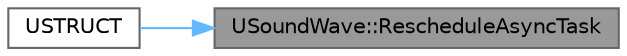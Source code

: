 digraph "USoundWave::RescheduleAsyncTask"
{
 // INTERACTIVE_SVG=YES
 // LATEX_PDF_SIZE
  bgcolor="transparent";
  edge [fontname=Helvetica,fontsize=10,labelfontname=Helvetica,labelfontsize=10];
  node [fontname=Helvetica,fontsize=10,shape=box,height=0.2,width=0.4];
  rankdir="RL";
  Node1 [id="Node000001",label="USoundWave::RescheduleAsyncTask",height=0.2,width=0.4,color="gray40", fillcolor="grey60", style="filled", fontcolor="black",tooltip="Utility function used internally to change task priority while maintaining thread-safety."];
  Node1 -> Node2 [id="edge1_Node000001_Node000002",dir="back",color="steelblue1",style="solid",tooltip=" "];
  Node2 [id="Node000002",label="USTRUCT",height=0.2,width=0.4,color="grey40", fillcolor="white", style="filled",URL="$d3/d6d/SoundWave_8h.html#a8cfa22277e451b712cbb74bf2e1324e9",tooltip="Platform-specific data used streaming audio at runtime."];
}
